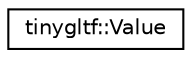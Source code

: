 digraph "Graphical Class Hierarchy"
{
  edge [fontname="Helvetica",fontsize="10",labelfontname="Helvetica",labelfontsize="10"];
  node [fontname="Helvetica",fontsize="10",shape=record];
  rankdir="LR";
  Node0 [label="tinygltf::Value",height=0.2,width=0.4,color="black", fillcolor="white", style="filled",URL="$classtinygltf_1_1Value.html"];
}
